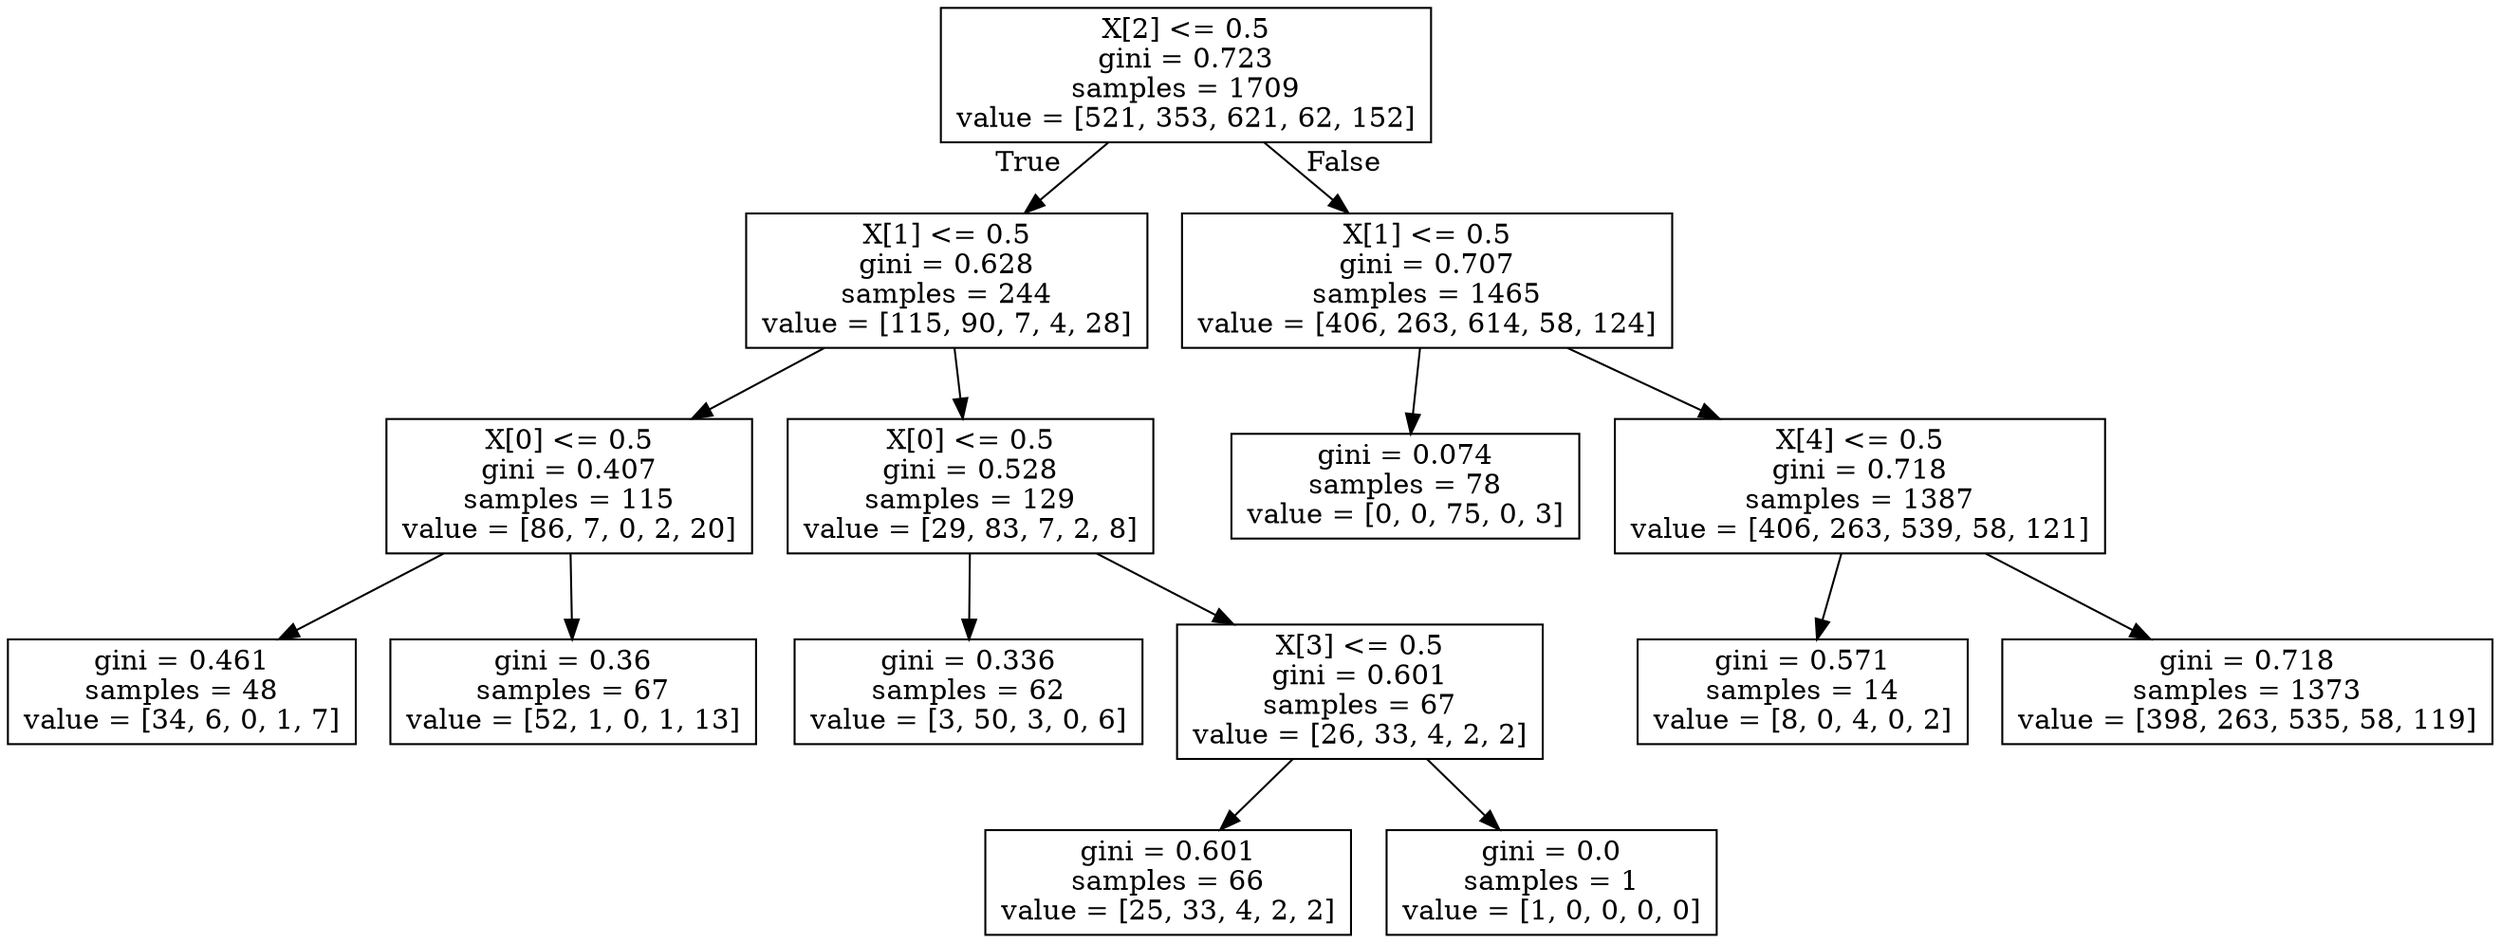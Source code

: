 digraph Tree {
node [shape=box] ;
0 [label="X[2] <= 0.5\ngini = 0.723\nsamples = 1709\nvalue = [521, 353, 621, 62, 152]"] ;
1 [label="X[1] <= 0.5\ngini = 0.628\nsamples = 244\nvalue = [115, 90, 7, 4, 28]"] ;
0 -> 1 [labeldistance=2.5, labelangle=45, headlabel="True"] ;
2 [label="X[0] <= 0.5\ngini = 0.407\nsamples = 115\nvalue = [86, 7, 0, 2, 20]"] ;
1 -> 2 ;
3 [label="gini = 0.461\nsamples = 48\nvalue = [34, 6, 0, 1, 7]"] ;
2 -> 3 ;
4 [label="gini = 0.36\nsamples = 67\nvalue = [52, 1, 0, 1, 13]"] ;
2 -> 4 ;
5 [label="X[0] <= 0.5\ngini = 0.528\nsamples = 129\nvalue = [29, 83, 7, 2, 8]"] ;
1 -> 5 ;
6 [label="gini = 0.336\nsamples = 62\nvalue = [3, 50, 3, 0, 6]"] ;
5 -> 6 ;
7 [label="X[3] <= 0.5\ngini = 0.601\nsamples = 67\nvalue = [26, 33, 4, 2, 2]"] ;
5 -> 7 ;
8 [label="gini = 0.601\nsamples = 66\nvalue = [25, 33, 4, 2, 2]"] ;
7 -> 8 ;
9 [label="gini = 0.0\nsamples = 1\nvalue = [1, 0, 0, 0, 0]"] ;
7 -> 9 ;
10 [label="X[1] <= 0.5\ngini = 0.707\nsamples = 1465\nvalue = [406, 263, 614, 58, 124]"] ;
0 -> 10 [labeldistance=2.5, labelangle=-45, headlabel="False"] ;
11 [label="gini = 0.074\nsamples = 78\nvalue = [0, 0, 75, 0, 3]"] ;
10 -> 11 ;
12 [label="X[4] <= 0.5\ngini = 0.718\nsamples = 1387\nvalue = [406, 263, 539, 58, 121]"] ;
10 -> 12 ;
13 [label="gini = 0.571\nsamples = 14\nvalue = [8, 0, 4, 0, 2]"] ;
12 -> 13 ;
14 [label="gini = 0.718\nsamples = 1373\nvalue = [398, 263, 535, 58, 119]"] ;
12 -> 14 ;
}